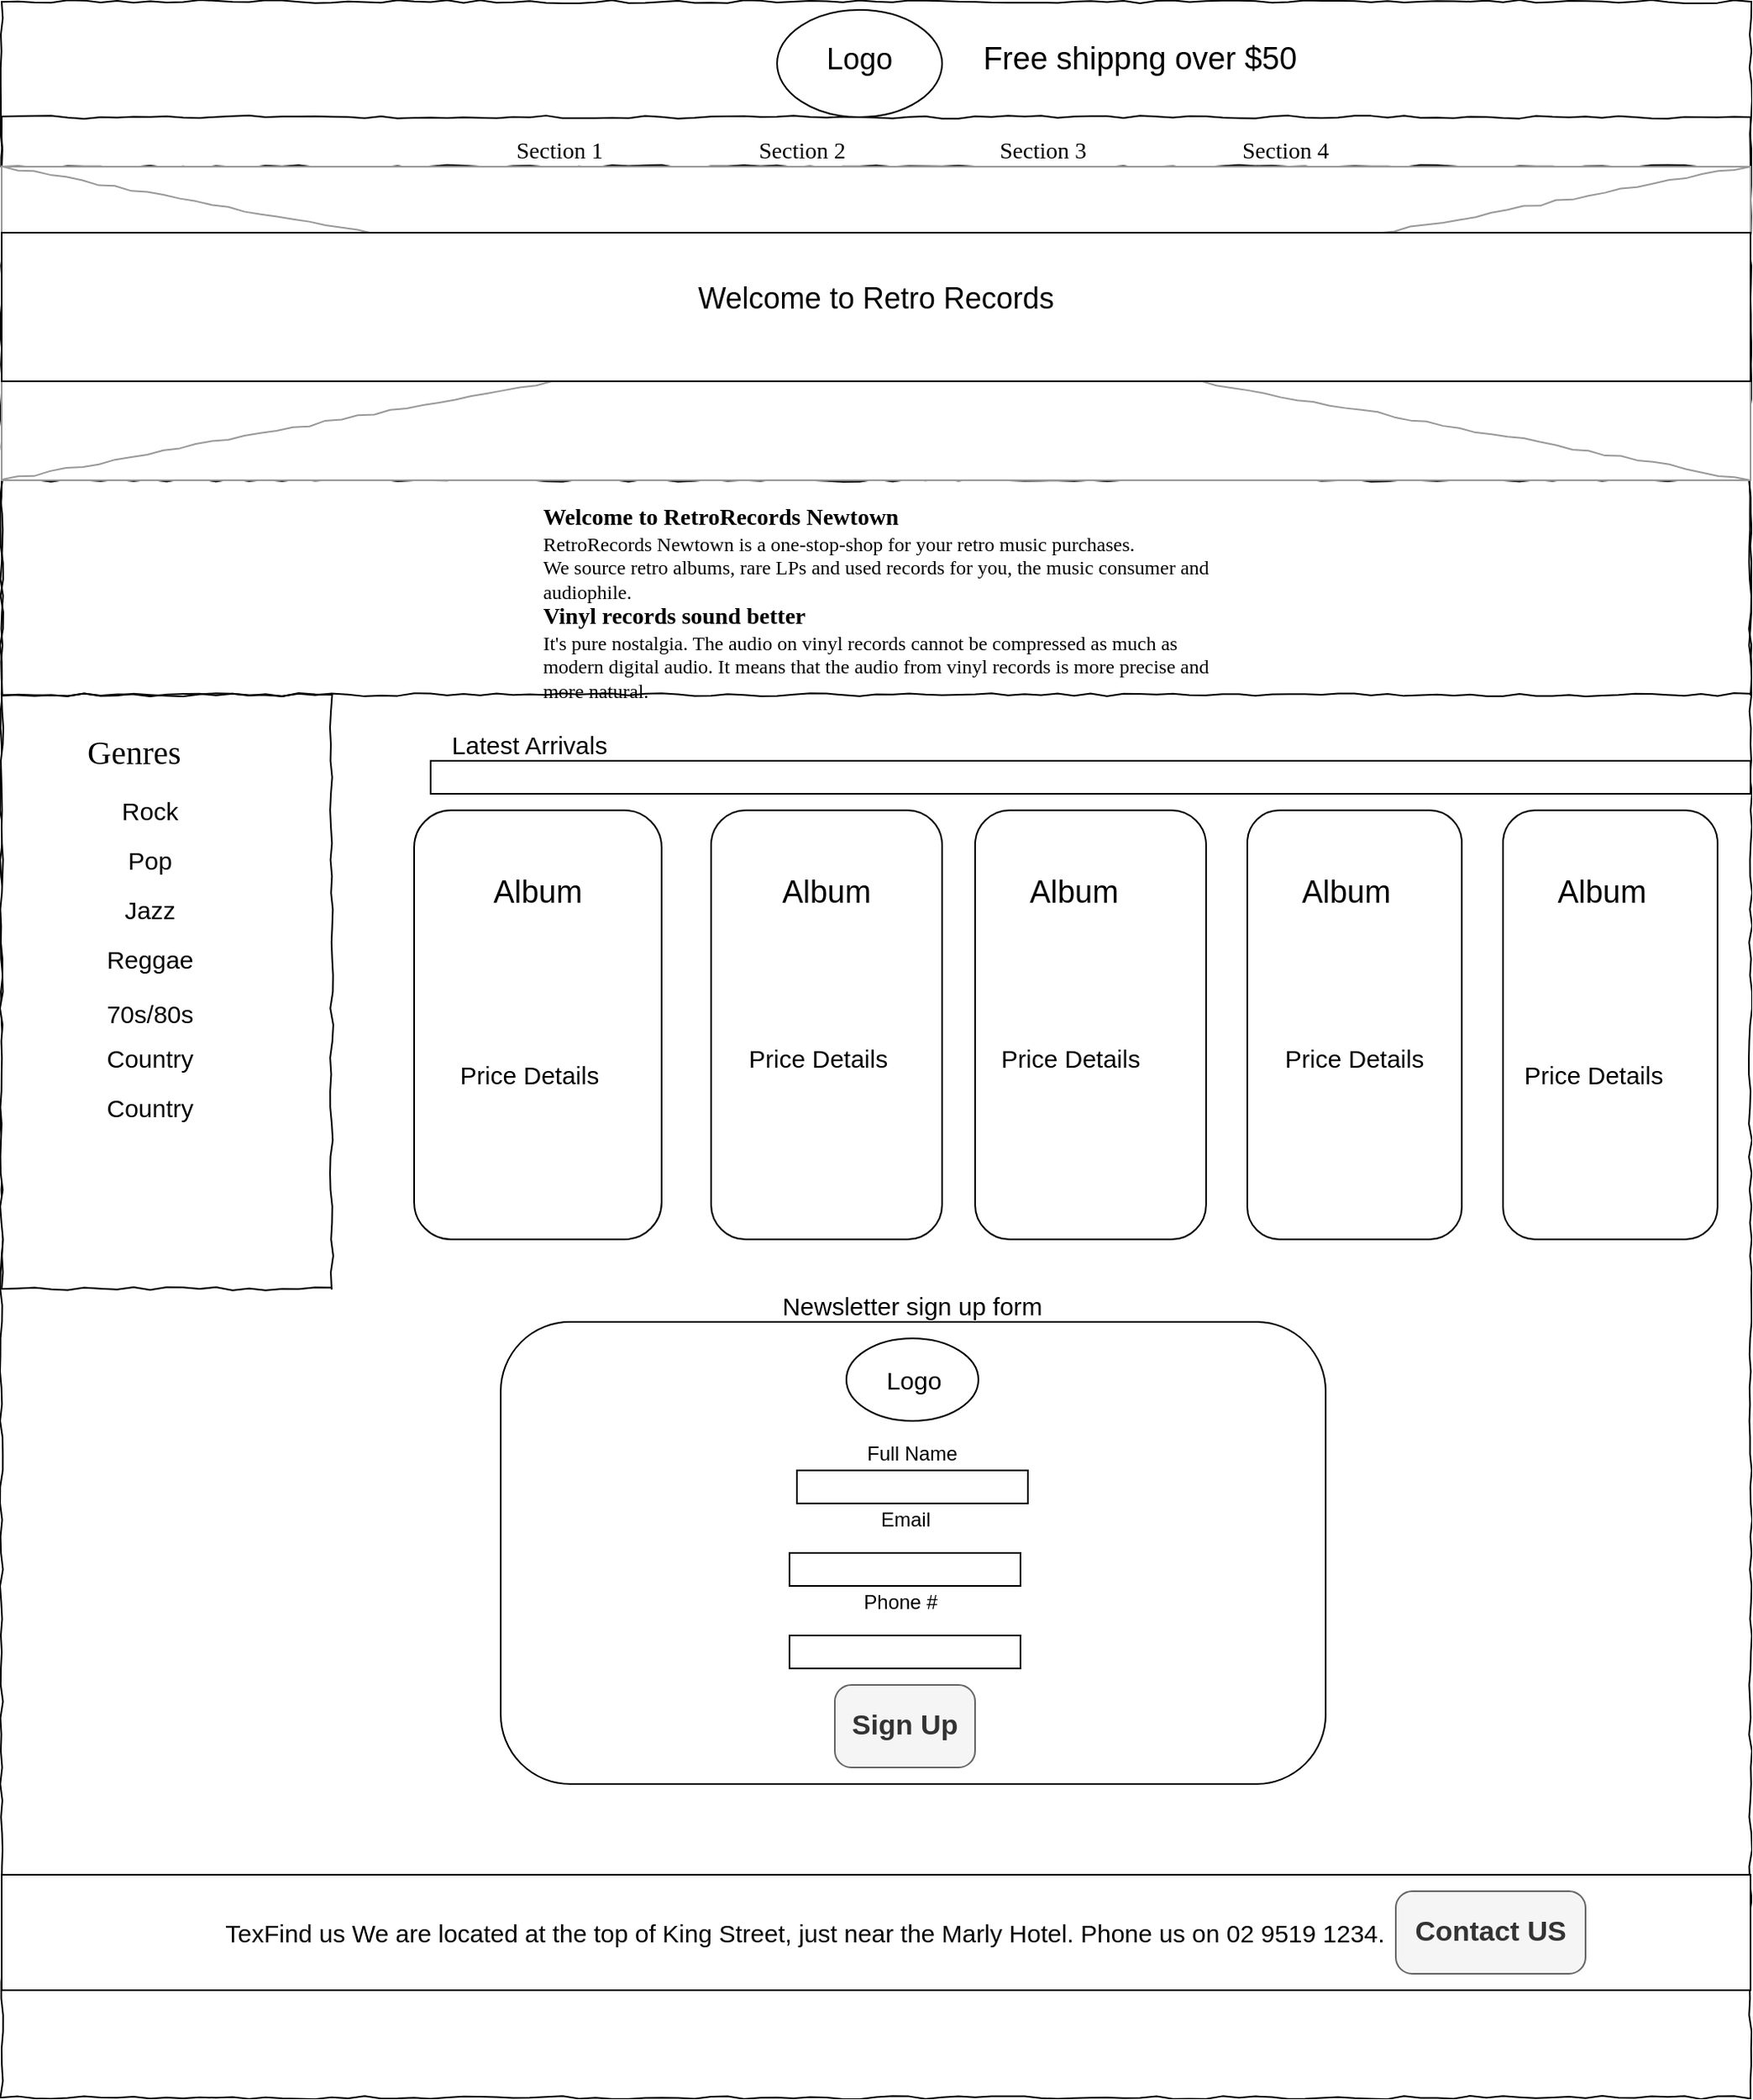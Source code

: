<mxfile version="13.6.6" type="github">
  <diagram name="Page-1" id="03018318-947c-dd8e-b7a3-06fadd420f32">
    <mxGraphModel dx="1422" dy="796" grid="1" gridSize="10" guides="1" tooltips="1" connect="1" arrows="1" fold="1" page="1" pageScale="1" pageWidth="1100" pageHeight="850" background="#ffffff" math="0" shadow="0">
      <root>
        <mxCell id="0" />
        <mxCell id="1" parent="0" />
        <mxCell id="677b7b8949515195-1" value="" style="whiteSpace=wrap;html=1;rounded=0;shadow=0;labelBackgroundColor=none;strokeColor=#000000;strokeWidth=1;fillColor=none;fontFamily=Verdana;fontSize=12;fontColor=#000000;align=center;comic=1;" parent="1" vertex="1">
          <mxGeometry x="20" y="70" width="1060" height="1270" as="geometry" />
        </mxCell>
        <mxCell id="677b7b8949515195-8" value="" style="whiteSpace=wrap;html=1;rounded=0;shadow=0;labelBackgroundColor=none;strokeWidth=1;fontFamily=Verdana;fontSize=12;align=center;comic=1;" parent="1" vertex="1">
          <mxGeometry x="20" y="490" width="200" height="360" as="geometry" />
        </mxCell>
        <mxCell id="677b7b8949515195-10" value="" style="whiteSpace=wrap;html=1;rounded=0;shadow=0;labelBackgroundColor=none;strokeWidth=1;fillColor=none;fontFamily=Verdana;fontSize=12;align=center;comic=1;" parent="1" vertex="1">
          <mxGeometry x="20" y="140" width="1060" height="30" as="geometry" />
        </mxCell>
        <mxCell id="677b7b8949515195-11" value="Section 1" style="text;html=1;points=[];align=left;verticalAlign=top;spacingTop=-4;fontSize=14;fontFamily=Verdana" parent="1" vertex="1">
          <mxGeometry x="330" y="150" width="60" height="20" as="geometry" />
        </mxCell>
        <mxCell id="677b7b8949515195-12" value="Section 2" style="text;html=1;points=[];align=left;verticalAlign=top;spacingTop=-4;fontSize=14;fontFamily=Verdana" parent="1" vertex="1">
          <mxGeometry x="477" y="150" width="60" height="20" as="geometry" />
        </mxCell>
        <mxCell id="677b7b8949515195-13" value="Section 3" style="text;html=1;points=[];align=left;verticalAlign=top;spacingTop=-4;fontSize=14;fontFamily=Verdana" parent="1" vertex="1">
          <mxGeometry x="623" y="150" width="60" height="20" as="geometry" />
        </mxCell>
        <mxCell id="677b7b8949515195-14" value="Section 4" style="text;html=1;points=[];align=left;verticalAlign=top;spacingTop=-4;fontSize=14;fontFamily=Verdana" parent="1" vertex="1">
          <mxGeometry x="770" y="150" width="60" height="20" as="geometry" />
        </mxCell>
        <mxCell id="677b7b8949515195-15" value="&lt;div style=&quot;text-align: justify&quot;&gt;&lt;b&gt;&lt;font style=&quot;font-size: 14px&quot;&gt;Welcome to RetroRecords Newtown&lt;/font&gt;&lt;/b&gt;&lt;br&gt;RetroRecords Newtown is a one-stop-shop for your retro music purchases.&lt;br&gt;We source retro albums, rare LPs and used records for you, the music consumer and&lt;br&gt;audiophile.&lt;br&gt;&lt;font style=&quot;font-size: 14px&quot;&gt;&lt;b&gt;Vinyl records sound better&lt;/b&gt;&lt;/font&gt;&lt;br&gt;It&#39;s pure nostalgia. The audio on vinyl records cannot be compressed as much as&lt;br&gt;modern digital audio. It means that the audio from vinyl records is more precise and&lt;br&gt;more natural.&amp;nbsp;&lt;br&gt;&lt;/div&gt;" style="whiteSpace=wrap;html=1;rounded=0;shadow=0;labelBackgroundColor=none;strokeWidth=1;fillColor=none;fontFamily=Verdana;fontSize=12;align=center;verticalAlign=top;spacing=10;comic=1;" parent="1" vertex="1">
          <mxGeometry x="20" y="360" width="1060" height="130" as="geometry" />
        </mxCell>
        <mxCell id="677b7b8949515195-16" value="" style="verticalLabelPosition=bottom;shadow=0;dashed=0;align=center;html=1;verticalAlign=top;strokeWidth=1;shape=mxgraph.mockup.graphics.simpleIcon;strokeColor=#999999;rounded=0;labelBackgroundColor=none;fontFamily=Verdana;fontSize=14;fontColor=#000000;comic=1;sketch=0;" parent="1" vertex="1">
          <mxGeometry x="20" y="170" width="1060" height="190" as="geometry" />
        </mxCell>
        <mxCell id="677b7b8949515195-33" value="&lt;font style=&quot;font-size: 20px&quot;&gt;Genres&lt;/font&gt;" style="text;html=1;points=[];align=left;verticalAlign=top;spacingTop=-4;fontSize=14;fontFamily=Verdana;strokeWidth=20;" parent="1" vertex="1">
          <mxGeometry x="70" y="510" width="60" height="20" as="geometry" />
        </mxCell>
        <mxCell id="zrfYQ-joEEeIWXjZLdmF-3" value="&lt;font style=&quot;font-size: 19px&quot;&gt;Free shippng over $50&lt;/font&gt;" style="text;html=1;strokeColor=none;fillColor=none;align=center;verticalAlign=middle;whiteSpace=wrap;rounded=0;" vertex="1" parent="1">
          <mxGeometry x="600" y="95" width="220" height="20" as="geometry" />
        </mxCell>
        <mxCell id="zrfYQ-joEEeIWXjZLdmF-4" value="" style="ellipse;whiteSpace=wrap;html=1;fillColor=#ffffff;" vertex="1" parent="1">
          <mxGeometry x="490" y="75" width="100" height="65" as="geometry" />
        </mxCell>
        <mxCell id="zrfYQ-joEEeIWXjZLdmF-5" value="&lt;font style=&quot;font-size: 18px&quot;&gt;Logo&lt;/font&gt;" style="text;html=1;strokeColor=none;fillColor=none;align=center;verticalAlign=middle;whiteSpace=wrap;rounded=0;" vertex="1" parent="1">
          <mxGeometry x="520" y="95" width="40" height="20" as="geometry" />
        </mxCell>
        <mxCell id="zrfYQ-joEEeIWXjZLdmF-6" value="" style="rounded=0;whiteSpace=wrap;html=1;fillColor=#ffffff;" vertex="1" parent="1">
          <mxGeometry x="20" y="210" width="1060" height="90" as="geometry" />
        </mxCell>
        <mxCell id="zrfYQ-joEEeIWXjZLdmF-7" value="&lt;font style=&quot;font-size: 18px&quot;&gt;Welcome to Retro Records&lt;/font&gt;" style="text;html=1;strokeColor=none;fillColor=none;align=center;verticalAlign=middle;whiteSpace=wrap;rounded=0;" vertex="1" parent="1">
          <mxGeometry x="425" y="240" width="250" height="20" as="geometry" />
        </mxCell>
        <mxCell id="zrfYQ-joEEeIWXjZLdmF-8" value="&lt;font style=&quot;font-size: 15px&quot;&gt;Rock&lt;/font&gt;" style="text;html=1;strokeColor=none;fillColor=none;align=center;verticalAlign=middle;whiteSpace=wrap;rounded=0;shadow=0;sketch=0;" vertex="1" parent="1">
          <mxGeometry x="90" y="550" width="40" height="20" as="geometry" />
        </mxCell>
        <mxCell id="zrfYQ-joEEeIWXjZLdmF-9" value="&lt;font style=&quot;font-size: 15px&quot;&gt;Pop&lt;/font&gt;" style="text;html=1;strokeColor=none;fillColor=none;align=center;verticalAlign=middle;whiteSpace=wrap;rounded=0;shadow=0;sketch=0;" vertex="1" parent="1">
          <mxGeometry x="90" y="580" width="40" height="20" as="geometry" />
        </mxCell>
        <mxCell id="zrfYQ-joEEeIWXjZLdmF-10" value="&lt;font style=&quot;font-size: 15px&quot;&gt;Jazz&lt;/font&gt;" style="text;html=1;strokeColor=none;fillColor=none;align=center;verticalAlign=middle;whiteSpace=wrap;rounded=0;shadow=0;sketch=0;" vertex="1" parent="1">
          <mxGeometry x="90" y="610" width="40" height="20" as="geometry" />
        </mxCell>
        <mxCell id="zrfYQ-joEEeIWXjZLdmF-11" value="&lt;span style=&quot;font-size: 15px&quot;&gt;Reggae&lt;/span&gt;" style="text;html=1;strokeColor=none;fillColor=none;align=center;verticalAlign=middle;whiteSpace=wrap;rounded=0;shadow=0;sketch=0;" vertex="1" parent="1">
          <mxGeometry x="80" y="640" width="60" height="20" as="geometry" />
        </mxCell>
        <mxCell id="zrfYQ-joEEeIWXjZLdmF-12" value="&lt;span style=&quot;font-size: 15px&quot;&gt;70s/80s&lt;/span&gt;" style="text;html=1;strokeColor=none;fillColor=none;align=center;verticalAlign=middle;whiteSpace=wrap;rounded=0;shadow=0;sketch=0;" vertex="1" parent="1">
          <mxGeometry x="80" y="673" width="60" height="20" as="geometry" />
        </mxCell>
        <mxCell id="zrfYQ-joEEeIWXjZLdmF-13" value="&lt;span style=&quot;font-size: 15px&quot;&gt;Country&lt;/span&gt;" style="text;html=1;strokeColor=none;fillColor=none;align=center;verticalAlign=middle;whiteSpace=wrap;rounded=0;shadow=0;sketch=0;" vertex="1" parent="1">
          <mxGeometry x="80" y="700" width="60" height="20" as="geometry" />
        </mxCell>
        <mxCell id="zrfYQ-joEEeIWXjZLdmF-14" value="&lt;span style=&quot;font-size: 15px&quot;&gt;Country&lt;/span&gt;" style="text;html=1;strokeColor=none;fillColor=none;align=center;verticalAlign=middle;whiteSpace=wrap;rounded=0;shadow=0;sketch=0;" vertex="1" parent="1">
          <mxGeometry x="80" y="730" width="60" height="20" as="geometry" />
        </mxCell>
        <mxCell id="zrfYQ-joEEeIWXjZLdmF-20" value="" style="rounded=1;whiteSpace=wrap;html=1;shadow=0;sketch=0;strokeWidth=1;fillColor=#ffffff;" vertex="1" parent="1">
          <mxGeometry x="270" y="560" width="150" height="260" as="geometry" />
        </mxCell>
        <mxCell id="zrfYQ-joEEeIWXjZLdmF-21" value="&lt;font style=&quot;font-size: 15px&quot;&gt;Latest Arrivals&lt;/font&gt;" style="text;html=1;strokeColor=none;fillColor=none;align=center;verticalAlign=middle;whiteSpace=wrap;rounded=0;shadow=0;sketch=0;" vertex="1" parent="1">
          <mxGeometry x="270" y="510" width="140" height="20" as="geometry" />
        </mxCell>
        <mxCell id="zrfYQ-joEEeIWXjZLdmF-23" value="" style="rounded=0;whiteSpace=wrap;html=1;shadow=0;sketch=0;strokeWidth=1;fillColor=#ffffff;" vertex="1" parent="1">
          <mxGeometry x="280" y="530" width="800" height="20" as="geometry" />
        </mxCell>
        <mxCell id="zrfYQ-joEEeIWXjZLdmF-24" value="" style="rounded=1;whiteSpace=wrap;html=1;shadow=0;sketch=0;strokeWidth=1;fillColor=#ffffff;" vertex="1" parent="1">
          <mxGeometry x="450" y="560" width="140" height="260" as="geometry" />
        </mxCell>
        <mxCell id="zrfYQ-joEEeIWXjZLdmF-25" value="" style="rounded=1;whiteSpace=wrap;html=1;shadow=0;sketch=0;strokeWidth=1;fillColor=#ffffff;" vertex="1" parent="1">
          <mxGeometry x="610" y="560" width="140" height="260" as="geometry" />
        </mxCell>
        <mxCell id="zrfYQ-joEEeIWXjZLdmF-26" value="" style="rounded=1;whiteSpace=wrap;html=1;shadow=0;sketch=0;strokeWidth=1;fillColor=#ffffff;" vertex="1" parent="1">
          <mxGeometry x="775" y="560" width="130" height="260" as="geometry" />
        </mxCell>
        <mxCell id="zrfYQ-joEEeIWXjZLdmF-27" value="" style="rounded=1;whiteSpace=wrap;html=1;shadow=0;sketch=0;strokeWidth=1;fillColor=#ffffff;" vertex="1" parent="1">
          <mxGeometry x="930" y="560" width="130" height="260" as="geometry" />
        </mxCell>
        <mxCell id="zrfYQ-joEEeIWXjZLdmF-29" value="&lt;font style=&quot;font-size: 19px&quot;&gt;Album&lt;/font&gt;" style="text;html=1;strokeColor=none;fillColor=none;align=center;verticalAlign=middle;whiteSpace=wrap;rounded=0;shadow=0;sketch=0;" vertex="1" parent="1">
          <mxGeometry x="305" y="600" width="80" height="20" as="geometry" />
        </mxCell>
        <mxCell id="zrfYQ-joEEeIWXjZLdmF-30" value="&lt;font style=&quot;font-size: 15px&quot;&gt;Price Details&lt;/font&gt;" style="text;html=1;strokeColor=none;fillColor=none;align=center;verticalAlign=middle;whiteSpace=wrap;rounded=0;shadow=0;sketch=0;" vertex="1" parent="1">
          <mxGeometry x="295" y="710" width="90" height="20" as="geometry" />
        </mxCell>
        <mxCell id="zrfYQ-joEEeIWXjZLdmF-31" value="&lt;font style=&quot;font-size: 19px&quot;&gt;Album&lt;/font&gt;" style="text;html=1;strokeColor=none;fillColor=none;align=center;verticalAlign=middle;whiteSpace=wrap;rounded=0;shadow=0;sketch=0;" vertex="1" parent="1">
          <mxGeometry x="480" y="600" width="80" height="20" as="geometry" />
        </mxCell>
        <mxCell id="zrfYQ-joEEeIWXjZLdmF-32" value="&lt;font style=&quot;font-size: 15px&quot;&gt;Price Details&lt;/font&gt;" style="text;html=1;strokeColor=none;fillColor=none;align=center;verticalAlign=middle;whiteSpace=wrap;rounded=0;shadow=0;sketch=0;" vertex="1" parent="1">
          <mxGeometry x="470" y="700" width="90" height="20" as="geometry" />
        </mxCell>
        <mxCell id="zrfYQ-joEEeIWXjZLdmF-33" value="&lt;font style=&quot;font-size: 19px&quot;&gt;Album&lt;/font&gt;" style="text;html=1;strokeColor=none;fillColor=none;align=center;verticalAlign=middle;whiteSpace=wrap;rounded=0;shadow=0;sketch=0;" vertex="1" parent="1">
          <mxGeometry x="630" y="600" width="80" height="20" as="geometry" />
        </mxCell>
        <mxCell id="zrfYQ-joEEeIWXjZLdmF-34" value="&lt;font style=&quot;font-size: 19px&quot;&gt;Album&lt;/font&gt;" style="text;html=1;strokeColor=none;fillColor=none;align=center;verticalAlign=middle;whiteSpace=wrap;rounded=0;shadow=0;sketch=0;" vertex="1" parent="1">
          <mxGeometry x="795" y="600" width="80" height="20" as="geometry" />
        </mxCell>
        <mxCell id="zrfYQ-joEEeIWXjZLdmF-35" value="&lt;font style=&quot;font-size: 19px&quot;&gt;Album&lt;/font&gt;" style="text;html=1;strokeColor=none;fillColor=none;align=center;verticalAlign=middle;whiteSpace=wrap;rounded=0;shadow=0;sketch=0;" vertex="1" parent="1">
          <mxGeometry x="950" y="600" width="80" height="20" as="geometry" />
        </mxCell>
        <mxCell id="zrfYQ-joEEeIWXjZLdmF-36" value="&lt;font style=&quot;font-size: 15px&quot;&gt;Price Details&lt;/font&gt;" style="text;html=1;strokeColor=none;fillColor=none;align=center;verticalAlign=middle;whiteSpace=wrap;rounded=0;shadow=0;sketch=0;" vertex="1" parent="1">
          <mxGeometry x="623" y="700" width="90" height="20" as="geometry" />
        </mxCell>
        <mxCell id="zrfYQ-joEEeIWXjZLdmF-37" value="&lt;font style=&quot;font-size: 15px&quot;&gt;Price Details&lt;/font&gt;" style="text;html=1;strokeColor=none;fillColor=none;align=center;verticalAlign=middle;whiteSpace=wrap;rounded=0;shadow=0;sketch=0;" vertex="1" parent="1">
          <mxGeometry x="795" y="700" width="90" height="20" as="geometry" />
        </mxCell>
        <mxCell id="zrfYQ-joEEeIWXjZLdmF-38" value="&lt;font style=&quot;font-size: 15px&quot;&gt;Price Details&lt;/font&gt;" style="text;html=1;strokeColor=none;fillColor=none;align=center;verticalAlign=middle;whiteSpace=wrap;rounded=0;shadow=0;sketch=0;" vertex="1" parent="1">
          <mxGeometry x="940" y="710" width="90" height="20" as="geometry" />
        </mxCell>
        <mxCell id="zrfYQ-joEEeIWXjZLdmF-39" value="" style="rounded=1;whiteSpace=wrap;html=1;shadow=0;sketch=0;strokeWidth=1;fillColor=#ffffff;" vertex="1" parent="1">
          <mxGeometry x="322.5" y="870" width="500" height="280" as="geometry" />
        </mxCell>
        <mxCell id="zrfYQ-joEEeIWXjZLdmF-40" value="" style="ellipse;whiteSpace=wrap;html=1;shadow=0;sketch=0;strokeWidth=1;fillColor=#ffffff;" vertex="1" parent="1">
          <mxGeometry x="532" y="880" width="80" height="50" as="geometry" />
        </mxCell>
        <mxCell id="zrfYQ-joEEeIWXjZLdmF-41" value="&lt;font style=&quot;font-size: 15px&quot;&gt;Logo&lt;/font&gt;" style="text;html=1;strokeColor=none;fillColor=none;align=center;verticalAlign=middle;whiteSpace=wrap;rounded=0;shadow=0;sketch=0;" vertex="1" parent="1">
          <mxGeometry x="552.5" y="895" width="40" height="20" as="geometry" />
        </mxCell>
        <mxCell id="zrfYQ-joEEeIWXjZLdmF-44" value="&lt;font style=&quot;font-size: 15px&quot;&gt;Newsletter sign up form&lt;/font&gt;" style="text;html=1;strokeColor=none;fillColor=none;align=center;verticalAlign=middle;whiteSpace=wrap;rounded=0;shadow=0;sketch=0;" vertex="1" parent="1">
          <mxGeometry x="477" y="850" width="190" height="20" as="geometry" />
        </mxCell>
        <mxCell id="zrfYQ-joEEeIWXjZLdmF-45" value="Full Name" style="text;html=1;strokeColor=none;fillColor=none;align=center;verticalAlign=middle;whiteSpace=wrap;rounded=0;shadow=0;sketch=0;" vertex="1" parent="1">
          <mxGeometry x="537" y="940" width="70" height="20" as="geometry" />
        </mxCell>
        <mxCell id="zrfYQ-joEEeIWXjZLdmF-46" value="" style="rounded=0;whiteSpace=wrap;html=1;shadow=0;sketch=0;strokeWidth=1;fillColor=#ffffff;" vertex="1" parent="1">
          <mxGeometry x="502" y="960" width="140" height="20" as="geometry" />
        </mxCell>
        <mxCell id="zrfYQ-joEEeIWXjZLdmF-47" value="Email" style="text;html=1;strokeColor=none;fillColor=none;align=center;verticalAlign=middle;whiteSpace=wrap;rounded=0;shadow=0;sketch=0;" vertex="1" parent="1">
          <mxGeometry x="532.5" y="980" width="70" height="20" as="geometry" />
        </mxCell>
        <mxCell id="zrfYQ-joEEeIWXjZLdmF-48" value="" style="rounded=0;whiteSpace=wrap;html=1;shadow=0;sketch=0;strokeWidth=1;fillColor=#ffffff;" vertex="1" parent="1">
          <mxGeometry x="497.5" y="1010" width="140" height="20" as="geometry" />
        </mxCell>
        <mxCell id="zrfYQ-joEEeIWXjZLdmF-49" value="Phone #" style="text;html=1;strokeColor=none;fillColor=none;align=center;verticalAlign=middle;whiteSpace=wrap;rounded=0;shadow=0;sketch=0;" vertex="1" parent="1">
          <mxGeometry x="530" y="1030" width="70" height="20" as="geometry" />
        </mxCell>
        <mxCell id="zrfYQ-joEEeIWXjZLdmF-50" value="" style="rounded=0;whiteSpace=wrap;html=1;shadow=0;sketch=0;strokeWidth=1;fillColor=#ffffff;" vertex="1" parent="1">
          <mxGeometry x="497.5" y="1060" width="140" height="20" as="geometry" />
        </mxCell>
        <mxCell id="zrfYQ-joEEeIWXjZLdmF-51" value="Sign Up" style="strokeWidth=1;shadow=0;dashed=0;align=center;html=1;shape=mxgraph.mockup.buttons.button;mainText=;buttonStyle=round;fontSize=17;fontStyle=1;whiteSpace=wrap;sketch=0;fillColor=#f5f5f5;strokeColor=#666666;fontColor=#333333;" vertex="1" parent="1">
          <mxGeometry x="525" y="1090" width="85" height="50" as="geometry" />
        </mxCell>
        <mxCell id="zrfYQ-joEEeIWXjZLdmF-55" value="" style="rounded=0;whiteSpace=wrap;html=1;shadow=0;sketch=0;strokeWidth=1;fillColor=#ffffff;" vertex="1" parent="1">
          <mxGeometry x="20" y="1205" width="1060" height="70" as="geometry" />
        </mxCell>
        <mxCell id="zrfYQ-joEEeIWXjZLdmF-56" value="&lt;font style=&quot;font-size: 15px&quot;&gt;TexFind us We are located at the top of King Street, just near the Marly Hotel. Phone us on 02 9519 1234.&lt;/font&gt;" style="text;html=1;strokeColor=none;fillColor=none;align=center;verticalAlign=middle;whiteSpace=wrap;rounded=0;shadow=0;sketch=0;" vertex="1" parent="1">
          <mxGeometry x="47" y="1195" width="920" height="90" as="geometry" />
        </mxCell>
        <mxCell id="zrfYQ-joEEeIWXjZLdmF-57" value="Contact US" style="strokeWidth=1;shadow=0;dashed=0;align=center;html=1;shape=mxgraph.mockup.buttons.button;mainText=;buttonStyle=round;fontSize=17;fontStyle=1;whiteSpace=wrap;sketch=0;fillColor=#f5f5f5;strokeColor=#666666;fontColor=#333333;" vertex="1" parent="1">
          <mxGeometry x="865" y="1215" width="115" height="50" as="geometry" />
        </mxCell>
      </root>
    </mxGraphModel>
  </diagram>
</mxfile>
